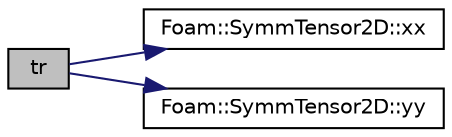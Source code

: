 digraph "tr"
{
  bgcolor="transparent";
  edge [fontname="Helvetica",fontsize="10",labelfontname="Helvetica",labelfontsize="10"];
  node [fontname="Helvetica",fontsize="10",shape=record];
  rankdir="LR";
  Node141035 [label="tr",height=0.2,width=0.4,color="black", fillcolor="grey75", style="filled", fontcolor="black"];
  Node141035 -> Node141036 [color="midnightblue",fontsize="10",style="solid",fontname="Helvetica"];
  Node141036 [label="Foam::SymmTensor2D::xx",height=0.2,width=0.4,color="black",URL="$a29621.html#a1b97c7c1ed81b4fb23da8dcb71a8cd2a"];
  Node141035 -> Node141037 [color="midnightblue",fontsize="10",style="solid",fontname="Helvetica"];
  Node141037 [label="Foam::SymmTensor2D::yy",height=0.2,width=0.4,color="black",URL="$a29621.html#aba9d77023a5662b9c2d3639d5de555a0"];
}
